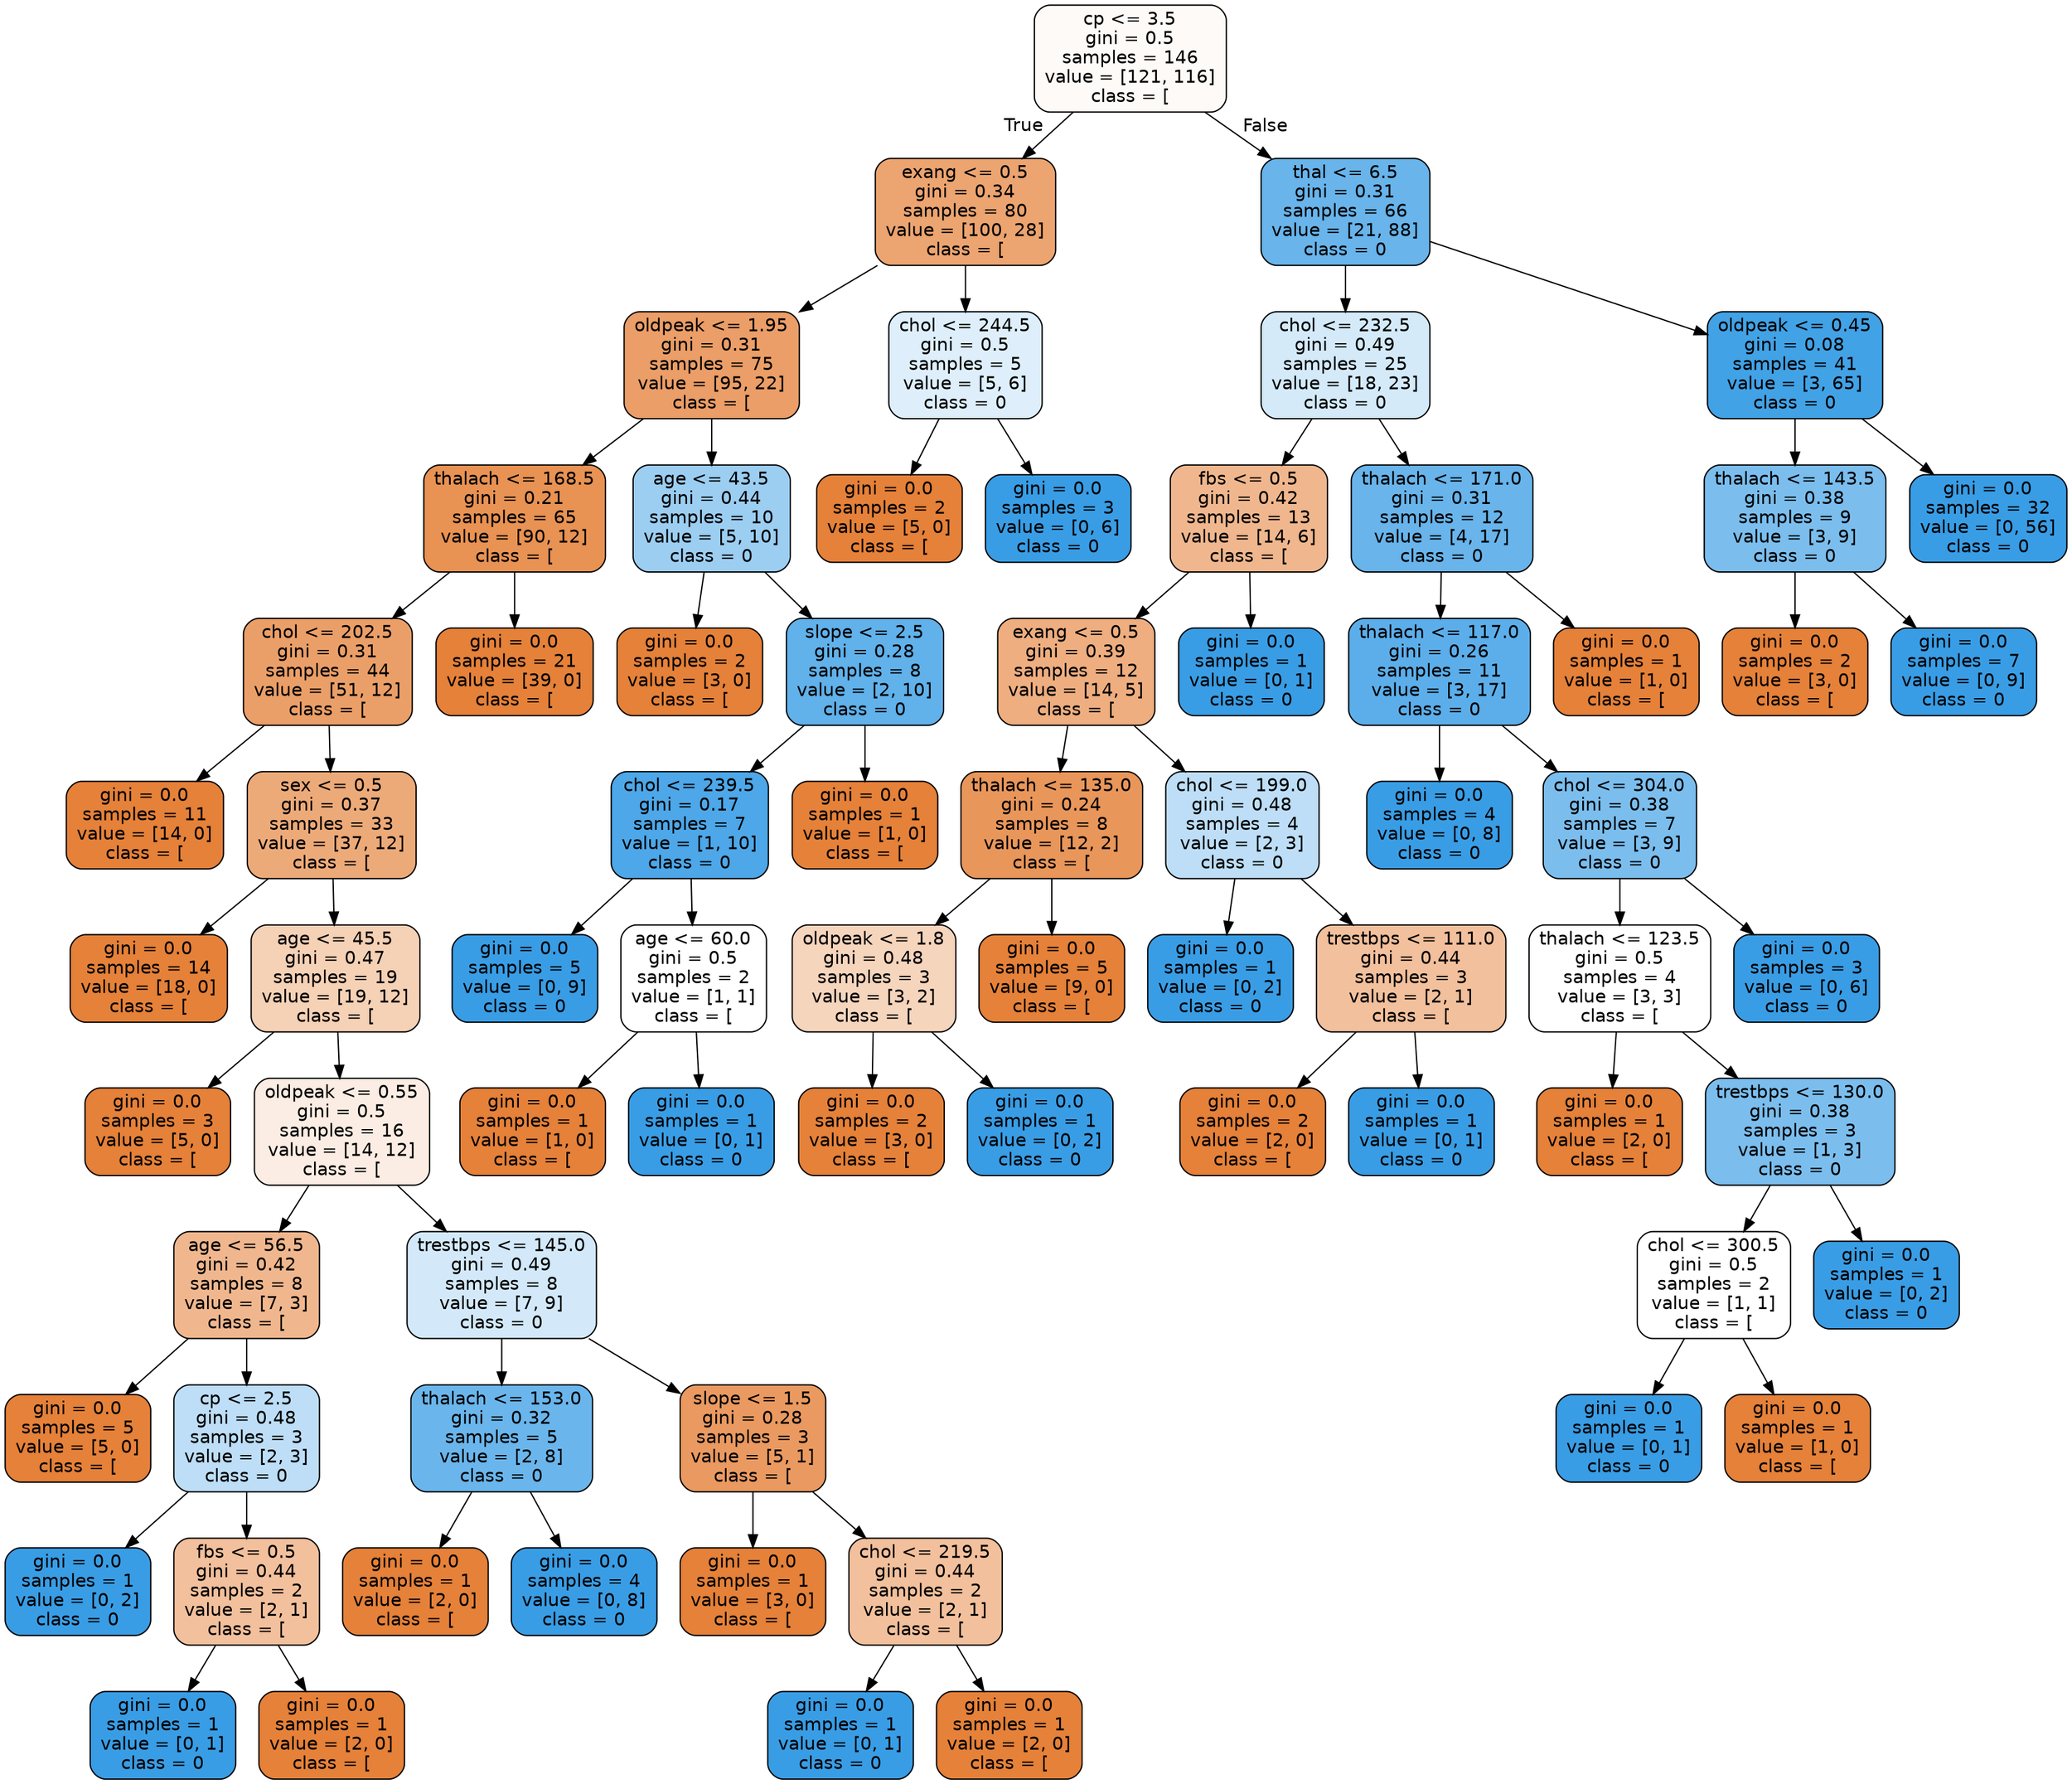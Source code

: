 digraph Tree {
node [shape=box, style="filled, rounded", color="black", fontname=helvetica] ;
edge [fontname=helvetica] ;
0 [label="cp <= 3.5\ngini = 0.5\nsamples = 146\nvalue = [121, 116]\nclass = [", fillcolor="#fefaf7"] ;
1 [label="exang <= 0.5\ngini = 0.34\nsamples = 80\nvalue = [100, 28]\nclass = [", fillcolor="#eca470"] ;
0 -> 1 [labeldistance=2.5, labelangle=45, headlabel="True"] ;
2 [label="oldpeak <= 1.95\ngini = 0.31\nsamples = 75\nvalue = [95, 22]\nclass = [", fillcolor="#eb9e67"] ;
1 -> 2 ;
3 [label="thalach <= 168.5\ngini = 0.21\nsamples = 65\nvalue = [90, 12]\nclass = [", fillcolor="#e89253"] ;
2 -> 3 ;
4 [label="chol <= 202.5\ngini = 0.31\nsamples = 44\nvalue = [51, 12]\nclass = [", fillcolor="#eb9f68"] ;
3 -> 4 ;
5 [label="gini = 0.0\nsamples = 11\nvalue = [14, 0]\nclass = [", fillcolor="#e58139"] ;
4 -> 5 ;
6 [label="sex <= 0.5\ngini = 0.37\nsamples = 33\nvalue = [37, 12]\nclass = [", fillcolor="#edaa79"] ;
4 -> 6 ;
7 [label="gini = 0.0\nsamples = 14\nvalue = [18, 0]\nclass = [", fillcolor="#e58139"] ;
6 -> 7 ;
8 [label="age <= 45.5\ngini = 0.47\nsamples = 19\nvalue = [19, 12]\nclass = [", fillcolor="#f5d1b6"] ;
6 -> 8 ;
9 [label="gini = 0.0\nsamples = 3\nvalue = [5, 0]\nclass = [", fillcolor="#e58139"] ;
8 -> 9 ;
10 [label="oldpeak <= 0.55\ngini = 0.5\nsamples = 16\nvalue = [14, 12]\nclass = [", fillcolor="#fbede3"] ;
8 -> 10 ;
11 [label="age <= 56.5\ngini = 0.42\nsamples = 8\nvalue = [7, 3]\nclass = [", fillcolor="#f0b78e"] ;
10 -> 11 ;
12 [label="gini = 0.0\nsamples = 5\nvalue = [5, 0]\nclass = [", fillcolor="#e58139"] ;
11 -> 12 ;
13 [label="cp <= 2.5\ngini = 0.48\nsamples = 3\nvalue = [2, 3]\nclass = 0", fillcolor="#bddef6"] ;
11 -> 13 ;
14 [label="gini = 0.0\nsamples = 1\nvalue = [0, 2]\nclass = 0", fillcolor="#399de5"] ;
13 -> 14 ;
15 [label="fbs <= 0.5\ngini = 0.44\nsamples = 2\nvalue = [2, 1]\nclass = [", fillcolor="#f2c09c"] ;
13 -> 15 ;
16 [label="gini = 0.0\nsamples = 1\nvalue = [0, 1]\nclass = 0", fillcolor="#399de5"] ;
15 -> 16 ;
17 [label="gini = 0.0\nsamples = 1\nvalue = [2, 0]\nclass = [", fillcolor="#e58139"] ;
15 -> 17 ;
18 [label="trestbps <= 145.0\ngini = 0.49\nsamples = 8\nvalue = [7, 9]\nclass = 0", fillcolor="#d3e9f9"] ;
10 -> 18 ;
19 [label="thalach <= 153.0\ngini = 0.32\nsamples = 5\nvalue = [2, 8]\nclass = 0", fillcolor="#6ab6ec"] ;
18 -> 19 ;
20 [label="gini = 0.0\nsamples = 1\nvalue = [2, 0]\nclass = [", fillcolor="#e58139"] ;
19 -> 20 ;
21 [label="gini = 0.0\nsamples = 4\nvalue = [0, 8]\nclass = 0", fillcolor="#399de5"] ;
19 -> 21 ;
22 [label="slope <= 1.5\ngini = 0.28\nsamples = 3\nvalue = [5, 1]\nclass = [", fillcolor="#ea9a61"] ;
18 -> 22 ;
23 [label="gini = 0.0\nsamples = 1\nvalue = [3, 0]\nclass = [", fillcolor="#e58139"] ;
22 -> 23 ;
24 [label="chol <= 219.5\ngini = 0.44\nsamples = 2\nvalue = [2, 1]\nclass = [", fillcolor="#f2c09c"] ;
22 -> 24 ;
25 [label="gini = 0.0\nsamples = 1\nvalue = [0, 1]\nclass = 0", fillcolor="#399de5"] ;
24 -> 25 ;
26 [label="gini = 0.0\nsamples = 1\nvalue = [2, 0]\nclass = [", fillcolor="#e58139"] ;
24 -> 26 ;
27 [label="gini = 0.0\nsamples = 21\nvalue = [39, 0]\nclass = [", fillcolor="#e58139"] ;
3 -> 27 ;
28 [label="age <= 43.5\ngini = 0.44\nsamples = 10\nvalue = [5, 10]\nclass = 0", fillcolor="#9ccef2"] ;
2 -> 28 ;
29 [label="gini = 0.0\nsamples = 2\nvalue = [3, 0]\nclass = [", fillcolor="#e58139"] ;
28 -> 29 ;
30 [label="slope <= 2.5\ngini = 0.28\nsamples = 8\nvalue = [2, 10]\nclass = 0", fillcolor="#61b1ea"] ;
28 -> 30 ;
31 [label="chol <= 239.5\ngini = 0.17\nsamples = 7\nvalue = [1, 10]\nclass = 0", fillcolor="#4da7e8"] ;
30 -> 31 ;
32 [label="gini = 0.0\nsamples = 5\nvalue = [0, 9]\nclass = 0", fillcolor="#399de5"] ;
31 -> 32 ;
33 [label="age <= 60.0\ngini = 0.5\nsamples = 2\nvalue = [1, 1]\nclass = [", fillcolor="#ffffff"] ;
31 -> 33 ;
34 [label="gini = 0.0\nsamples = 1\nvalue = [1, 0]\nclass = [", fillcolor="#e58139"] ;
33 -> 34 ;
35 [label="gini = 0.0\nsamples = 1\nvalue = [0, 1]\nclass = 0", fillcolor="#399de5"] ;
33 -> 35 ;
36 [label="gini = 0.0\nsamples = 1\nvalue = [1, 0]\nclass = [", fillcolor="#e58139"] ;
30 -> 36 ;
37 [label="chol <= 244.5\ngini = 0.5\nsamples = 5\nvalue = [5, 6]\nclass = 0", fillcolor="#deeffb"] ;
1 -> 37 ;
38 [label="gini = 0.0\nsamples = 2\nvalue = [5, 0]\nclass = [", fillcolor="#e58139"] ;
37 -> 38 ;
39 [label="gini = 0.0\nsamples = 3\nvalue = [0, 6]\nclass = 0", fillcolor="#399de5"] ;
37 -> 39 ;
40 [label="thal <= 6.5\ngini = 0.31\nsamples = 66\nvalue = [21, 88]\nclass = 0", fillcolor="#68b4eb"] ;
0 -> 40 [labeldistance=2.5, labelangle=-45, headlabel="False"] ;
41 [label="chol <= 232.5\ngini = 0.49\nsamples = 25\nvalue = [18, 23]\nclass = 0", fillcolor="#d4eaf9"] ;
40 -> 41 ;
42 [label="fbs <= 0.5\ngini = 0.42\nsamples = 13\nvalue = [14, 6]\nclass = [", fillcolor="#f0b78e"] ;
41 -> 42 ;
43 [label="exang <= 0.5\ngini = 0.39\nsamples = 12\nvalue = [14, 5]\nclass = [", fillcolor="#eeae80"] ;
42 -> 43 ;
44 [label="thalach <= 135.0\ngini = 0.24\nsamples = 8\nvalue = [12, 2]\nclass = [", fillcolor="#e9965a"] ;
43 -> 44 ;
45 [label="oldpeak <= 1.8\ngini = 0.48\nsamples = 3\nvalue = [3, 2]\nclass = [", fillcolor="#f6d5bd"] ;
44 -> 45 ;
46 [label="gini = 0.0\nsamples = 2\nvalue = [3, 0]\nclass = [", fillcolor="#e58139"] ;
45 -> 46 ;
47 [label="gini = 0.0\nsamples = 1\nvalue = [0, 2]\nclass = 0", fillcolor="#399de5"] ;
45 -> 47 ;
48 [label="gini = 0.0\nsamples = 5\nvalue = [9, 0]\nclass = [", fillcolor="#e58139"] ;
44 -> 48 ;
49 [label="chol <= 199.0\ngini = 0.48\nsamples = 4\nvalue = [2, 3]\nclass = 0", fillcolor="#bddef6"] ;
43 -> 49 ;
50 [label="gini = 0.0\nsamples = 1\nvalue = [0, 2]\nclass = 0", fillcolor="#399de5"] ;
49 -> 50 ;
51 [label="trestbps <= 111.0\ngini = 0.44\nsamples = 3\nvalue = [2, 1]\nclass = [", fillcolor="#f2c09c"] ;
49 -> 51 ;
52 [label="gini = 0.0\nsamples = 2\nvalue = [2, 0]\nclass = [", fillcolor="#e58139"] ;
51 -> 52 ;
53 [label="gini = 0.0\nsamples = 1\nvalue = [0, 1]\nclass = 0", fillcolor="#399de5"] ;
51 -> 53 ;
54 [label="gini = 0.0\nsamples = 1\nvalue = [0, 1]\nclass = 0", fillcolor="#399de5"] ;
42 -> 54 ;
55 [label="thalach <= 171.0\ngini = 0.31\nsamples = 12\nvalue = [4, 17]\nclass = 0", fillcolor="#68b4eb"] ;
41 -> 55 ;
56 [label="thalach <= 117.0\ngini = 0.26\nsamples = 11\nvalue = [3, 17]\nclass = 0", fillcolor="#5caeea"] ;
55 -> 56 ;
57 [label="gini = 0.0\nsamples = 4\nvalue = [0, 8]\nclass = 0", fillcolor="#399de5"] ;
56 -> 57 ;
58 [label="chol <= 304.0\ngini = 0.38\nsamples = 7\nvalue = [3, 9]\nclass = 0", fillcolor="#7bbeee"] ;
56 -> 58 ;
59 [label="thalach <= 123.5\ngini = 0.5\nsamples = 4\nvalue = [3, 3]\nclass = [", fillcolor="#ffffff"] ;
58 -> 59 ;
60 [label="gini = 0.0\nsamples = 1\nvalue = [2, 0]\nclass = [", fillcolor="#e58139"] ;
59 -> 60 ;
61 [label="trestbps <= 130.0\ngini = 0.38\nsamples = 3\nvalue = [1, 3]\nclass = 0", fillcolor="#7bbeee"] ;
59 -> 61 ;
62 [label="chol <= 300.5\ngini = 0.5\nsamples = 2\nvalue = [1, 1]\nclass = [", fillcolor="#ffffff"] ;
61 -> 62 ;
63 [label="gini = 0.0\nsamples = 1\nvalue = [0, 1]\nclass = 0", fillcolor="#399de5"] ;
62 -> 63 ;
64 [label="gini = 0.0\nsamples = 1\nvalue = [1, 0]\nclass = [", fillcolor="#e58139"] ;
62 -> 64 ;
65 [label="gini = 0.0\nsamples = 1\nvalue = [0, 2]\nclass = 0", fillcolor="#399de5"] ;
61 -> 65 ;
66 [label="gini = 0.0\nsamples = 3\nvalue = [0, 6]\nclass = 0", fillcolor="#399de5"] ;
58 -> 66 ;
67 [label="gini = 0.0\nsamples = 1\nvalue = [1, 0]\nclass = [", fillcolor="#e58139"] ;
55 -> 67 ;
68 [label="oldpeak <= 0.45\ngini = 0.08\nsamples = 41\nvalue = [3, 65]\nclass = 0", fillcolor="#42a2e6"] ;
40 -> 68 ;
69 [label="thalach <= 143.5\ngini = 0.38\nsamples = 9\nvalue = [3, 9]\nclass = 0", fillcolor="#7bbeee"] ;
68 -> 69 ;
70 [label="gini = 0.0\nsamples = 2\nvalue = [3, 0]\nclass = [", fillcolor="#e58139"] ;
69 -> 70 ;
71 [label="gini = 0.0\nsamples = 7\nvalue = [0, 9]\nclass = 0", fillcolor="#399de5"] ;
69 -> 71 ;
72 [label="gini = 0.0\nsamples = 32\nvalue = [0, 56]\nclass = 0", fillcolor="#399de5"] ;
68 -> 72 ;
}